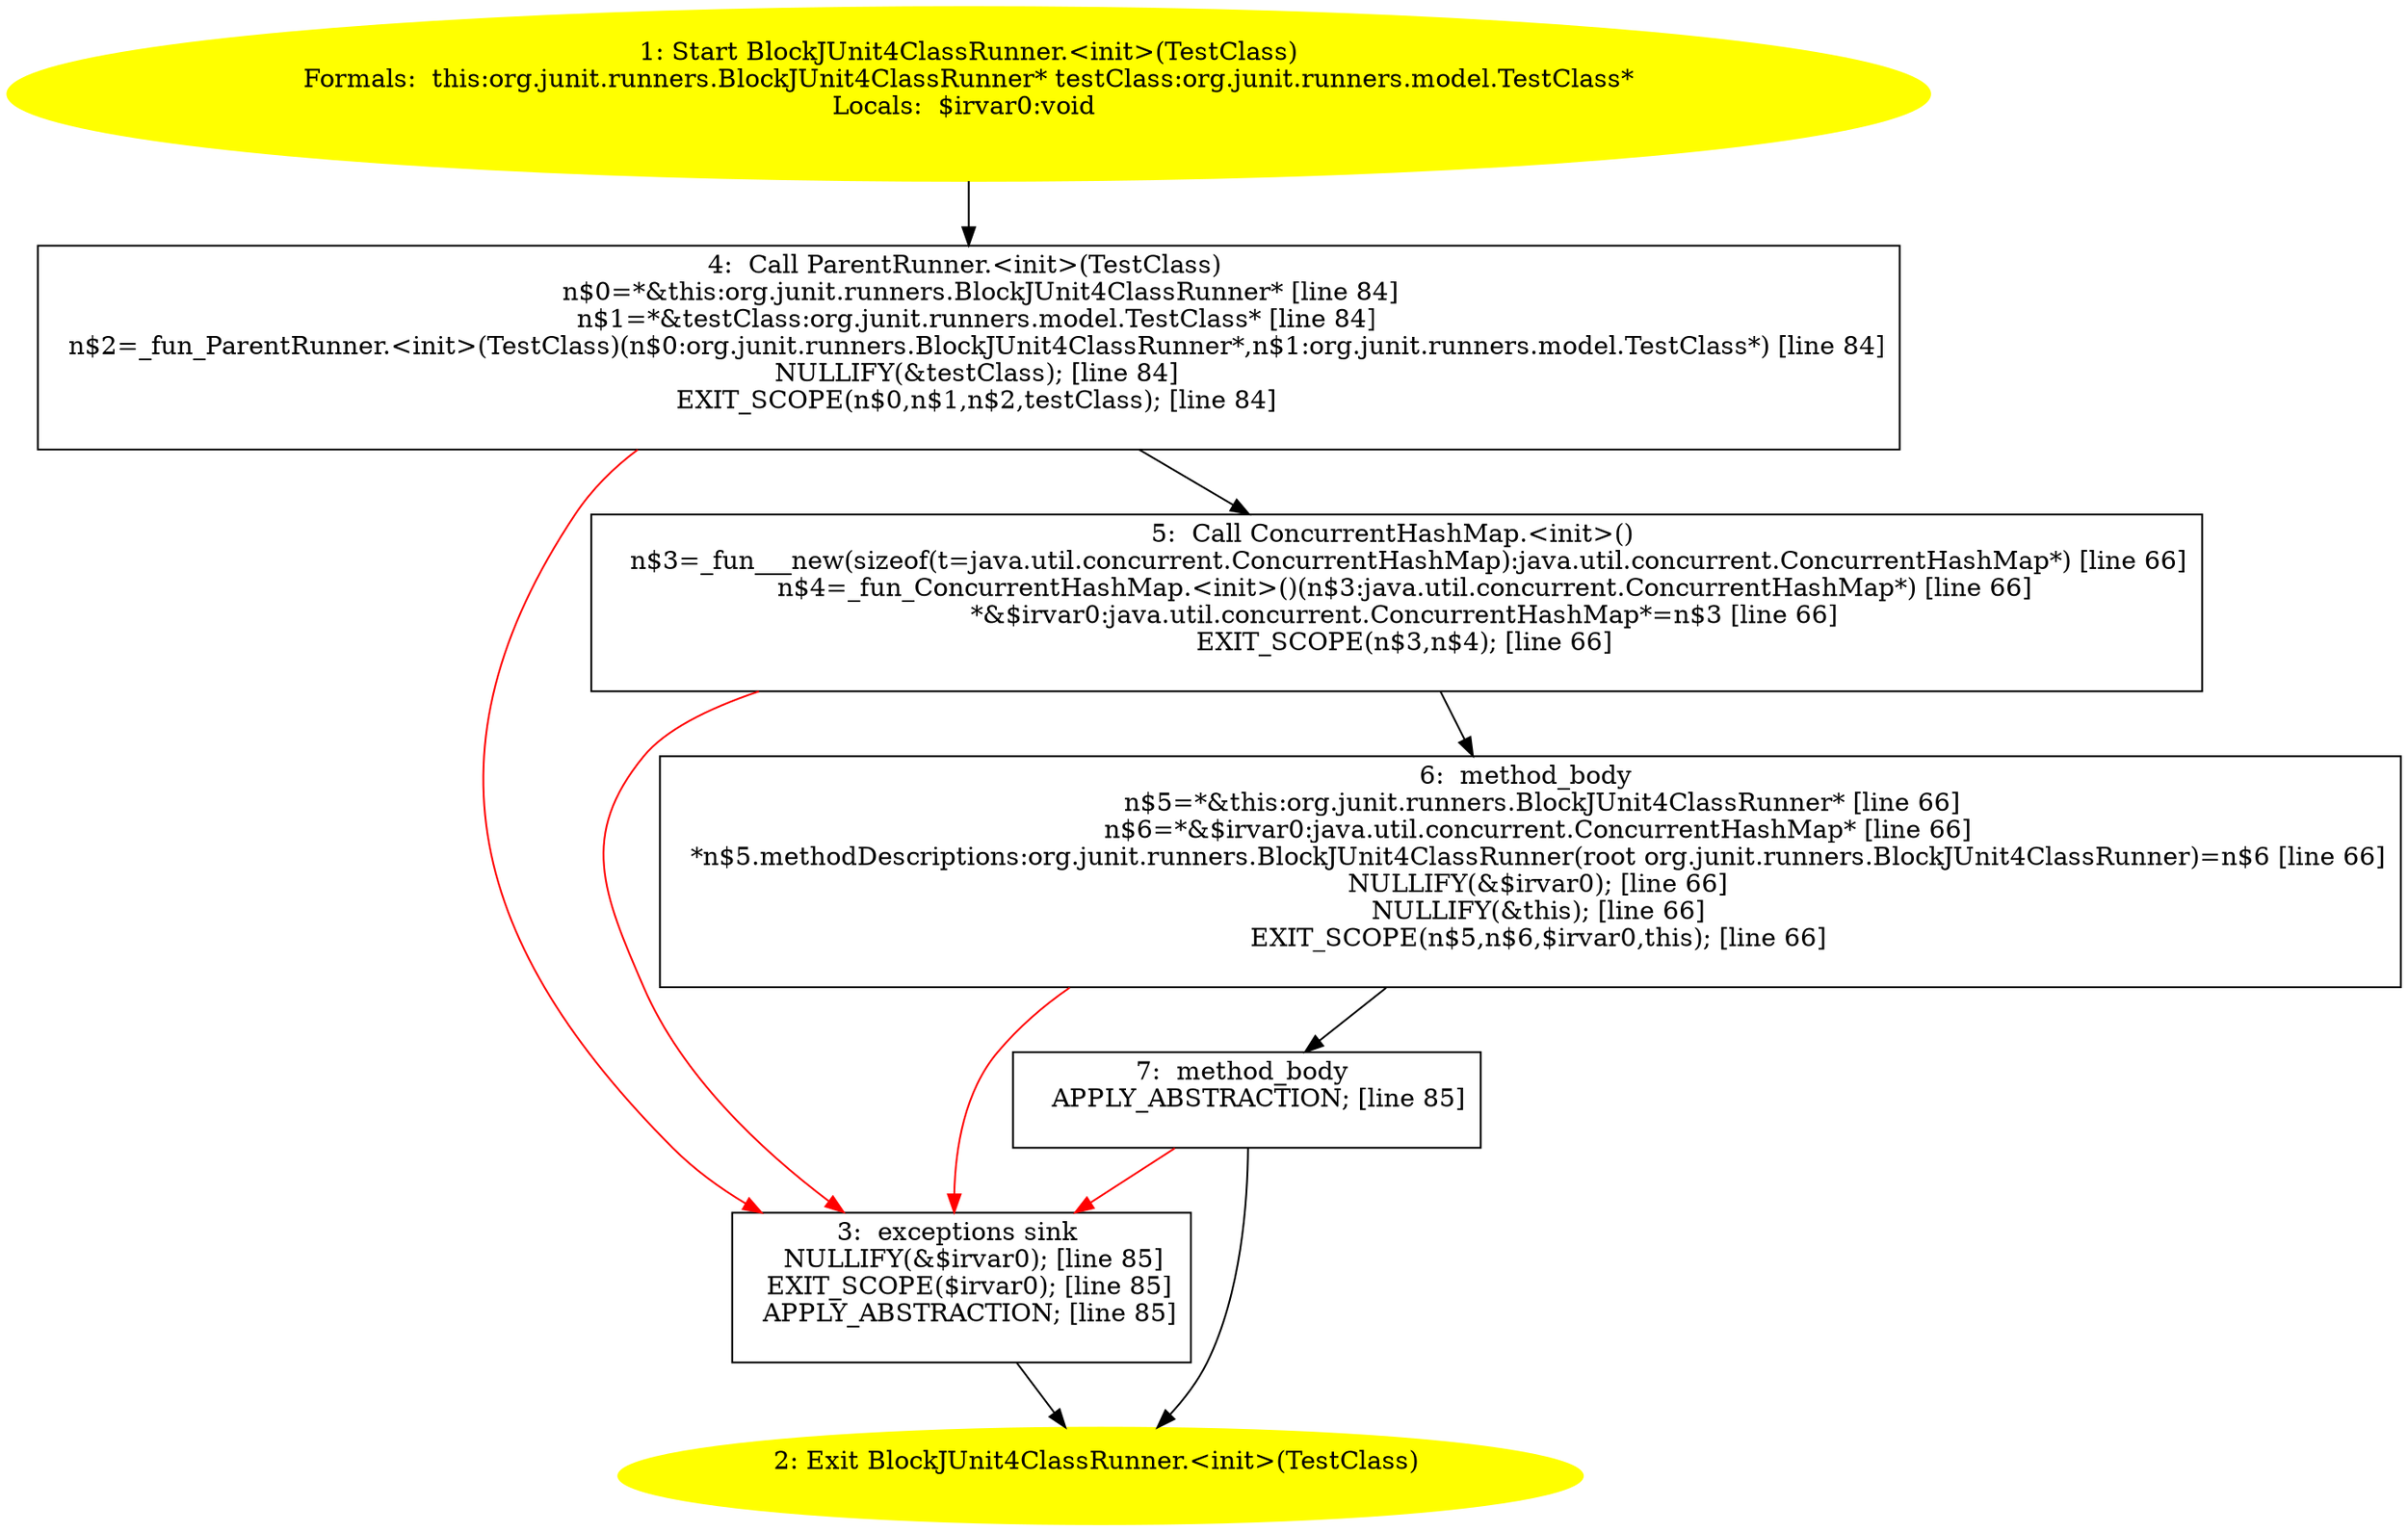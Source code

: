 /* @generated */
digraph cfg {
"org.junit.runners.BlockJUnit4ClassRunner.<init>(org.junit.runners.model.TestClass).f325919a5d1e2215996507ec4ee77f07_1" [label="1: Start BlockJUnit4ClassRunner.<init>(TestClass)\nFormals:  this:org.junit.runners.BlockJUnit4ClassRunner* testClass:org.junit.runners.model.TestClass*\nLocals:  $irvar0:void \n  " color=yellow style=filled]
	

	 "org.junit.runners.BlockJUnit4ClassRunner.<init>(org.junit.runners.model.TestClass).f325919a5d1e2215996507ec4ee77f07_1" -> "org.junit.runners.BlockJUnit4ClassRunner.<init>(org.junit.runners.model.TestClass).f325919a5d1e2215996507ec4ee77f07_4" ;
"org.junit.runners.BlockJUnit4ClassRunner.<init>(org.junit.runners.model.TestClass).f325919a5d1e2215996507ec4ee77f07_2" [label="2: Exit BlockJUnit4ClassRunner.<init>(TestClass) \n  " color=yellow style=filled]
	

"org.junit.runners.BlockJUnit4ClassRunner.<init>(org.junit.runners.model.TestClass).f325919a5d1e2215996507ec4ee77f07_3" [label="3:  exceptions sink \n   NULLIFY(&$irvar0); [line 85]\n  EXIT_SCOPE($irvar0); [line 85]\n  APPLY_ABSTRACTION; [line 85]\n " shape="box"]
	

	 "org.junit.runners.BlockJUnit4ClassRunner.<init>(org.junit.runners.model.TestClass).f325919a5d1e2215996507ec4ee77f07_3" -> "org.junit.runners.BlockJUnit4ClassRunner.<init>(org.junit.runners.model.TestClass).f325919a5d1e2215996507ec4ee77f07_2" ;
"org.junit.runners.BlockJUnit4ClassRunner.<init>(org.junit.runners.model.TestClass).f325919a5d1e2215996507ec4ee77f07_4" [label="4:  Call ParentRunner.<init>(TestClass) \n   n$0=*&this:org.junit.runners.BlockJUnit4ClassRunner* [line 84]\n  n$1=*&testClass:org.junit.runners.model.TestClass* [line 84]\n  n$2=_fun_ParentRunner.<init>(TestClass)(n$0:org.junit.runners.BlockJUnit4ClassRunner*,n$1:org.junit.runners.model.TestClass*) [line 84]\n  NULLIFY(&testClass); [line 84]\n  EXIT_SCOPE(n$0,n$1,n$2,testClass); [line 84]\n " shape="box"]
	

	 "org.junit.runners.BlockJUnit4ClassRunner.<init>(org.junit.runners.model.TestClass).f325919a5d1e2215996507ec4ee77f07_4" -> "org.junit.runners.BlockJUnit4ClassRunner.<init>(org.junit.runners.model.TestClass).f325919a5d1e2215996507ec4ee77f07_5" ;
	 "org.junit.runners.BlockJUnit4ClassRunner.<init>(org.junit.runners.model.TestClass).f325919a5d1e2215996507ec4ee77f07_4" -> "org.junit.runners.BlockJUnit4ClassRunner.<init>(org.junit.runners.model.TestClass).f325919a5d1e2215996507ec4ee77f07_3" [color="red" ];
"org.junit.runners.BlockJUnit4ClassRunner.<init>(org.junit.runners.model.TestClass).f325919a5d1e2215996507ec4ee77f07_5" [label="5:  Call ConcurrentHashMap.<init>() \n   n$3=_fun___new(sizeof(t=java.util.concurrent.ConcurrentHashMap):java.util.concurrent.ConcurrentHashMap*) [line 66]\n  n$4=_fun_ConcurrentHashMap.<init>()(n$3:java.util.concurrent.ConcurrentHashMap*) [line 66]\n  *&$irvar0:java.util.concurrent.ConcurrentHashMap*=n$3 [line 66]\n  EXIT_SCOPE(n$3,n$4); [line 66]\n " shape="box"]
	

	 "org.junit.runners.BlockJUnit4ClassRunner.<init>(org.junit.runners.model.TestClass).f325919a5d1e2215996507ec4ee77f07_5" -> "org.junit.runners.BlockJUnit4ClassRunner.<init>(org.junit.runners.model.TestClass).f325919a5d1e2215996507ec4ee77f07_6" ;
	 "org.junit.runners.BlockJUnit4ClassRunner.<init>(org.junit.runners.model.TestClass).f325919a5d1e2215996507ec4ee77f07_5" -> "org.junit.runners.BlockJUnit4ClassRunner.<init>(org.junit.runners.model.TestClass).f325919a5d1e2215996507ec4ee77f07_3" [color="red" ];
"org.junit.runners.BlockJUnit4ClassRunner.<init>(org.junit.runners.model.TestClass).f325919a5d1e2215996507ec4ee77f07_6" [label="6:  method_body \n   n$5=*&this:org.junit.runners.BlockJUnit4ClassRunner* [line 66]\n  n$6=*&$irvar0:java.util.concurrent.ConcurrentHashMap* [line 66]\n  *n$5.methodDescriptions:org.junit.runners.BlockJUnit4ClassRunner(root org.junit.runners.BlockJUnit4ClassRunner)=n$6 [line 66]\n  NULLIFY(&$irvar0); [line 66]\n  NULLIFY(&this); [line 66]\n  EXIT_SCOPE(n$5,n$6,$irvar0,this); [line 66]\n " shape="box"]
	

	 "org.junit.runners.BlockJUnit4ClassRunner.<init>(org.junit.runners.model.TestClass).f325919a5d1e2215996507ec4ee77f07_6" -> "org.junit.runners.BlockJUnit4ClassRunner.<init>(org.junit.runners.model.TestClass).f325919a5d1e2215996507ec4ee77f07_7" ;
	 "org.junit.runners.BlockJUnit4ClassRunner.<init>(org.junit.runners.model.TestClass).f325919a5d1e2215996507ec4ee77f07_6" -> "org.junit.runners.BlockJUnit4ClassRunner.<init>(org.junit.runners.model.TestClass).f325919a5d1e2215996507ec4ee77f07_3" [color="red" ];
"org.junit.runners.BlockJUnit4ClassRunner.<init>(org.junit.runners.model.TestClass).f325919a5d1e2215996507ec4ee77f07_7" [label="7:  method_body \n   APPLY_ABSTRACTION; [line 85]\n " shape="box"]
	

	 "org.junit.runners.BlockJUnit4ClassRunner.<init>(org.junit.runners.model.TestClass).f325919a5d1e2215996507ec4ee77f07_7" -> "org.junit.runners.BlockJUnit4ClassRunner.<init>(org.junit.runners.model.TestClass).f325919a5d1e2215996507ec4ee77f07_2" ;
	 "org.junit.runners.BlockJUnit4ClassRunner.<init>(org.junit.runners.model.TestClass).f325919a5d1e2215996507ec4ee77f07_7" -> "org.junit.runners.BlockJUnit4ClassRunner.<init>(org.junit.runners.model.TestClass).f325919a5d1e2215996507ec4ee77f07_3" [color="red" ];
}
